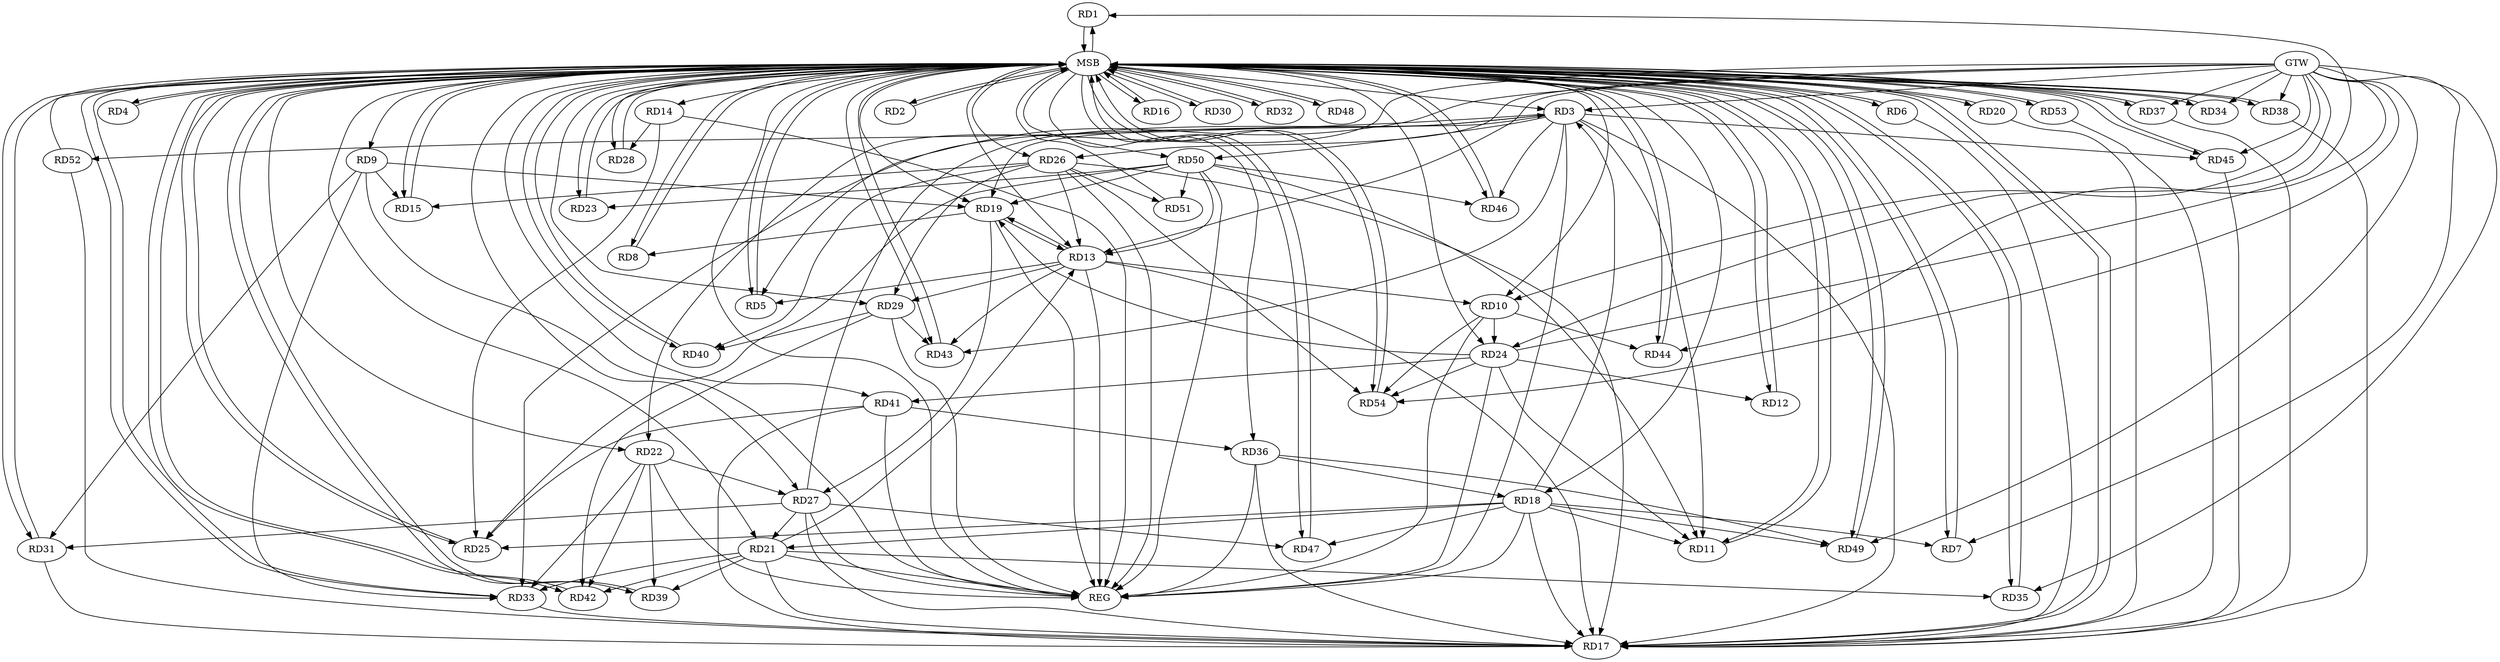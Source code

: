 strict digraph G {
  RD1 [ label="RD1" ];
  RD2 [ label="RD2" ];
  RD3 [ label="RD3" ];
  RD4 [ label="RD4" ];
  RD5 [ label="RD5" ];
  RD6 [ label="RD6" ];
  RD7 [ label="RD7" ];
  RD8 [ label="RD8" ];
  RD9 [ label="RD9" ];
  RD10 [ label="RD10" ];
  RD11 [ label="RD11" ];
  RD12 [ label="RD12" ];
  RD13 [ label="RD13" ];
  RD14 [ label="RD14" ];
  RD15 [ label="RD15" ];
  RD16 [ label="RD16" ];
  RD17 [ label="RD17" ];
  RD18 [ label="RD18" ];
  RD19 [ label="RD19" ];
  RD20 [ label="RD20" ];
  RD21 [ label="RD21" ];
  RD22 [ label="RD22" ];
  RD23 [ label="RD23" ];
  RD24 [ label="RD24" ];
  RD25 [ label="RD25" ];
  RD26 [ label="RD26" ];
  RD27 [ label="RD27" ];
  RD28 [ label="RD28" ];
  RD29 [ label="RD29" ];
  RD30 [ label="RD30" ];
  RD31 [ label="RD31" ];
  RD32 [ label="RD32" ];
  RD33 [ label="RD33" ];
  RD34 [ label="RD34" ];
  RD35 [ label="RD35" ];
  RD36 [ label="RD36" ];
  RD37 [ label="RD37" ];
  RD38 [ label="RD38" ];
  RD39 [ label="RD39" ];
  RD40 [ label="RD40" ];
  RD41 [ label="RD41" ];
  RD42 [ label="RD42" ];
  RD43 [ label="RD43" ];
  RD44 [ label="RD44" ];
  RD45 [ label="RD45" ];
  RD46 [ label="RD46" ];
  RD47 [ label="RD47" ];
  RD48 [ label="RD48" ];
  RD49 [ label="RD49" ];
  RD50 [ label="RD50" ];
  RD51 [ label="RD51" ];
  RD52 [ label="RD52" ];
  RD53 [ label="RD53" ];
  RD54 [ label="RD54" ];
  GTW [ label="GTW" ];
  REG [ label="REG" ];
  MSB [ label="MSB" ];
  RD24 -> RD1;
  RD3 -> RD11;
  RD3 -> RD17;
  RD18 -> RD3;
  RD3 -> RD19;
  RD27 -> RD3;
  RD3 -> RD33;
  RD3 -> RD43;
  RD3 -> RD45;
  RD3 -> RD46;
  RD3 -> RD50;
  RD3 -> RD52;
  RD13 -> RD5;
  RD18 -> RD7;
  RD19 -> RD8;
  RD9 -> RD15;
  RD9 -> RD19;
  RD9 -> RD31;
  RD9 -> RD33;
  RD13 -> RD10;
  RD10 -> RD24;
  RD10 -> RD44;
  RD10 -> RD54;
  RD18 -> RD11;
  RD24 -> RD11;
  RD50 -> RD11;
  RD24 -> RD12;
  RD13 -> RD19;
  RD19 -> RD13;
  RD21 -> RD13;
  RD26 -> RD13;
  RD13 -> RD29;
  RD13 -> RD43;
  RD50 -> RD13;
  RD14 -> RD25;
  RD14 -> RD28;
  RD26 -> RD15;
  RD18 -> RD17;
  RD21 -> RD17;
  RD26 -> RD17;
  RD36 -> RD17;
  RD41 -> RD17;
  RD18 -> RD21;
  RD18 -> RD25;
  RD36 -> RD18;
  RD18 -> RD47;
  RD18 -> RD49;
  RD24 -> RD19;
  RD19 -> RD27;
  RD50 -> RD19;
  RD27 -> RD21;
  RD21 -> RD33;
  RD21 -> RD35;
  RD21 -> RD39;
  RD21 -> RD42;
  RD22 -> RD27;
  RD22 -> RD33;
  RD22 -> RD39;
  RD22 -> RD42;
  RD50 -> RD23;
  RD24 -> RD41;
  RD24 -> RD54;
  RD41 -> RD25;
  RD50 -> RD25;
  RD26 -> RD29;
  RD26 -> RD40;
  RD26 -> RD51;
  RD26 -> RD54;
  RD27 -> RD31;
  RD27 -> RD47;
  RD29 -> RD40;
  RD29 -> RD42;
  RD29 -> RD43;
  RD41 -> RD36;
  RD36 -> RD49;
  RD50 -> RD46;
  RD50 -> RD51;
  GTW -> RD35;
  GTW -> RD22;
  GTW -> RD37;
  GTW -> RD44;
  GTW -> RD49;
  GTW -> RD34;
  GTW -> RD38;
  GTW -> RD24;
  GTW -> RD10;
  GTW -> RD26;
  GTW -> RD3;
  GTW -> RD45;
  GTW -> RD7;
  GTW -> RD54;
  GTW -> RD13;
  GTW -> RD5;
  RD3 -> REG;
  RD9 -> REG;
  RD10 -> REG;
  RD13 -> REG;
  RD14 -> REG;
  RD18 -> REG;
  RD19 -> REG;
  RD21 -> REG;
  RD22 -> REG;
  RD24 -> REG;
  RD26 -> REG;
  RD27 -> REG;
  RD29 -> REG;
  RD36 -> REG;
  RD41 -> REG;
  RD50 -> REG;
  RD1 -> MSB;
  MSB -> RD23;
  MSB -> RD32;
  MSB -> RD53;
  MSB -> REG;
  RD2 -> MSB;
  MSB -> RD17;
  MSB -> RD35;
  MSB -> RD36;
  MSB -> RD38;
  MSB -> RD40;
  MSB -> RD50;
  RD4 -> MSB;
  MSB -> RD7;
  MSB -> RD13;
  MSB -> RD22;
  MSB -> RD46;
  RD5 -> MSB;
  MSB -> RD10;
  MSB -> RD20;
  MSB -> RD21;
  MSB -> RD25;
  MSB -> RD47;
  RD6 -> MSB;
  MSB -> RD24;
  MSB -> RD29;
  MSB -> RD33;
  RD7 -> MSB;
  RD8 -> MSB;
  MSB -> RD3;
  MSB -> RD27;
  MSB -> RD28;
  RD11 -> MSB;
  MSB -> RD1;
  MSB -> RD6;
  MSB -> RD31;
  MSB -> RD49;
  MSB -> RD54;
  RD12 -> MSB;
  MSB -> RD15;
  RD15 -> MSB;
  MSB -> RD2;
  MSB -> RD14;
  MSB -> RD39;
  MSB -> RD42;
  MSB -> RD48;
  RD16 -> MSB;
  RD17 -> MSB;
  RD20 -> MSB;
  MSB -> RD8;
  MSB -> RD45;
  RD23 -> MSB;
  MSB -> RD34;
  RD25 -> MSB;
  RD28 -> MSB;
  MSB -> RD12;
  MSB -> RD43;
  RD30 -> MSB;
  RD31 -> MSB;
  MSB -> RD44;
  RD32 -> MSB;
  RD33 -> MSB;
  MSB -> RD5;
  RD34 -> MSB;
  MSB -> RD19;
  RD35 -> MSB;
  MSB -> RD16;
  MSB -> RD37;
  MSB -> RD41;
  RD37 -> MSB;
  MSB -> RD9;
  RD38 -> MSB;
  MSB -> RD30;
  RD39 -> MSB;
  MSB -> RD4;
  RD40 -> MSB;
  RD42 -> MSB;
  RD43 -> MSB;
  RD44 -> MSB;
  RD45 -> MSB;
  MSB -> RD18;
  RD46 -> MSB;
  RD47 -> MSB;
  RD48 -> MSB;
  RD49 -> MSB;
  RD51 -> MSB;
  RD52 -> MSB;
  MSB -> RD11;
  MSB -> RD26;
  RD53 -> MSB;
  RD54 -> MSB;
  RD13 -> RD17;
  RD27 -> RD17;
  RD31 -> RD17;
  RD33 -> RD17;
  RD6 -> RD17;
  RD53 -> RD17;
  RD20 -> RD17;
  RD38 -> RD17;
  RD45 -> RD17;
  RD37 -> RD17;
  RD52 -> RD17;
}
